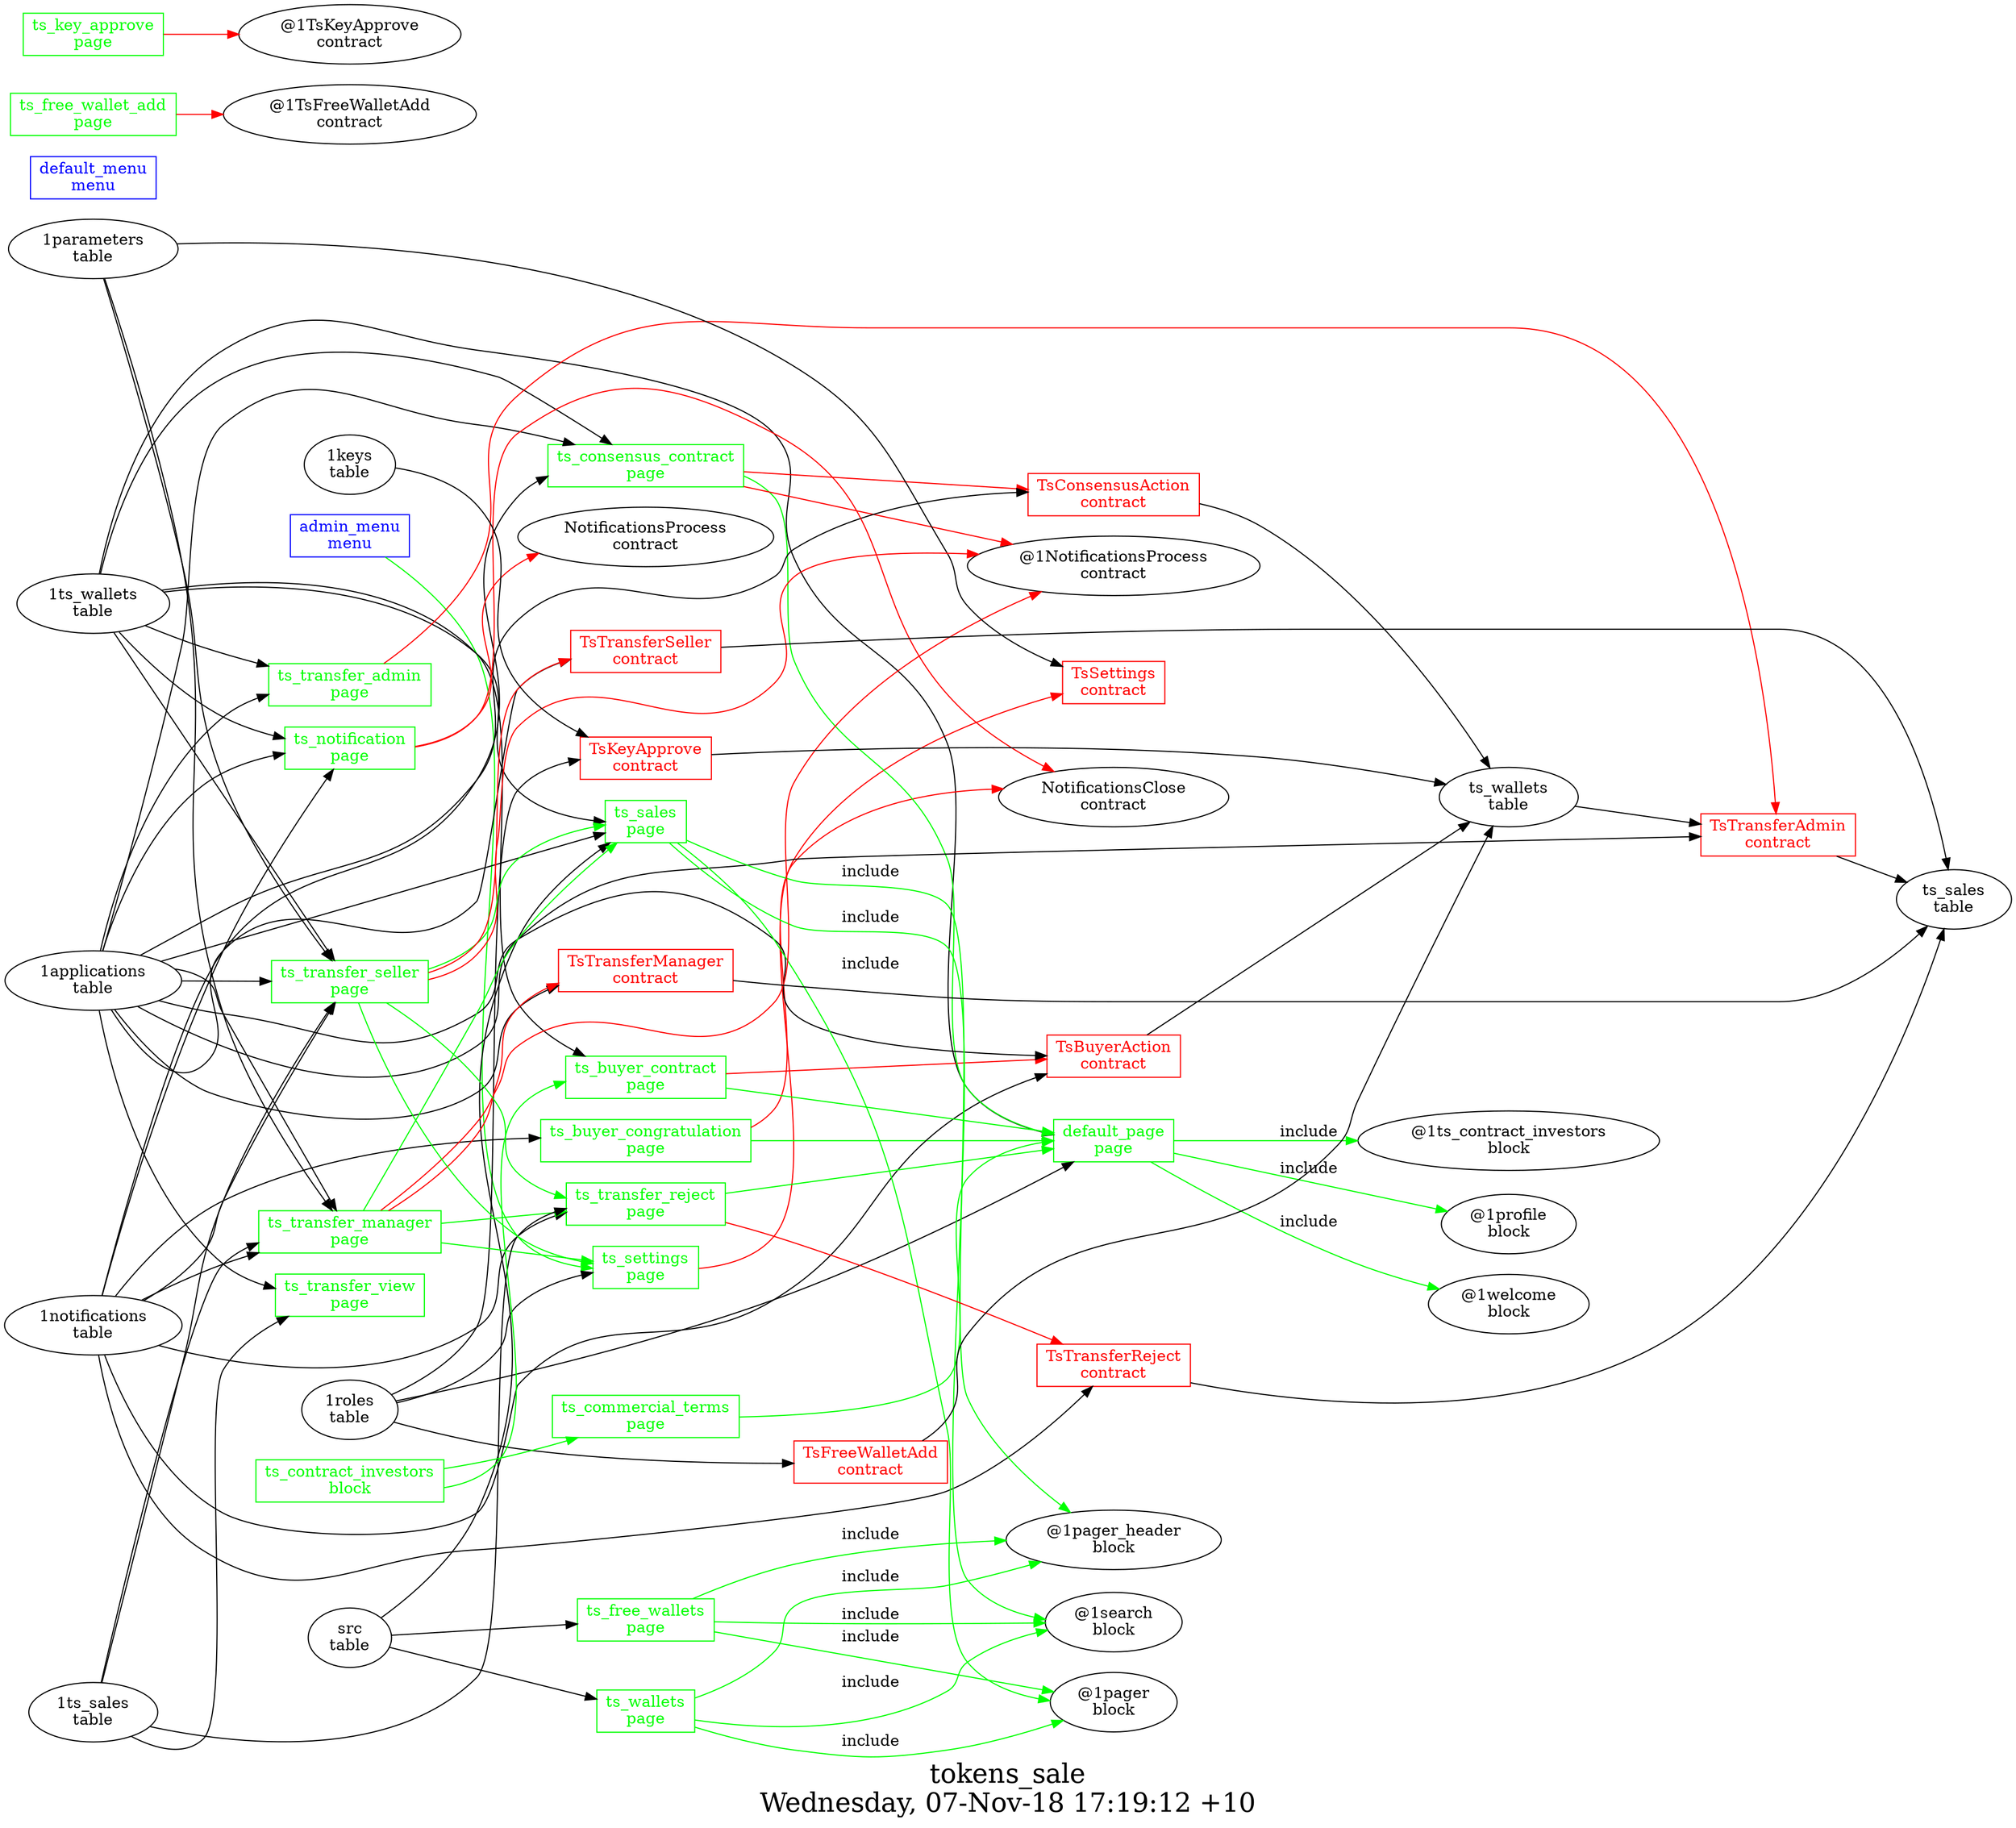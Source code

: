 digraph G {
fontsize="24";
label="tokens_sale\nWednesday, 07-Nov-18 17:19:12 +10";
nojustify=true;
ordering=out;
rankdir=LR;
size="30";
"admin_menu\nmenu" -> "ts_settings\npage"  [ color=green ]
"admin_menu\nmenu" [color=blue, fontcolor=blue, group=menus, shape=record];
"default_menu\nmenu" [color=blue, fontcolor=blue, group=menus, shape=record];
"1ts_wallets\ntable" -> "default_page\npage"
"1roles\ntable" -> "default_page\npage"
"default_page\npage" -> "@1ts_contract_investors\nblock"  [ color=green, label=include ]
"default_page\npage" -> "@1profile\nblock"  [ color=green, label=include ]
"default_page\npage" -> "@1welcome\nblock"  [ color=green, label=include ]
"default_page\npage" [color=green, fontcolor=green, group=pages, shape=record];
"ts_buyer_congratulation\npage" -> "NotificationsClose\ncontract"  [ color=red ]
"1notifications\ntable" -> "ts_buyer_congratulation\npage"
"ts_buyer_congratulation\npage" -> "default_page\npage"  [ color=green ]
"ts_buyer_congratulation\npage" [color=green, fontcolor=green, group=pages, shape=record];
"ts_buyer_contract\npage" -> "TsBuyerAction\ncontract"  [ color=red ]
"1ts_wallets\ntable" -> "ts_buyer_contract\npage"
"ts_buyer_contract\npage" -> "default_page\npage"  [ color=green ]
"ts_buyer_contract\npage" [color=green, fontcolor=green, group=pages, shape=record];
"ts_commercial_terms\npage" -> "default_page\npage"  [ color=green ]
"ts_commercial_terms\npage" [color=green, fontcolor=green, group=pages, shape=record];
"ts_consensus_contract\npage" -> "TsConsensusAction\ncontract"  [ color=red ]
"ts_consensus_contract\npage" -> "@1NotificationsProcess\ncontract"  [ color=red ]
"1applications\ntable" -> "ts_consensus_contract\npage"
"1notifications\ntable" -> "ts_consensus_contract\npage"
"1ts_wallets\ntable" -> "ts_consensus_contract\npage"
"ts_consensus_contract\npage" -> "default_page\npage"  [ color=green ]
"ts_consensus_contract\npage" [color=green, fontcolor=green, group=pages, shape=record];
"ts_free_wallet_add\npage" -> "@1TsFreeWalletAdd\ncontract"  [ color=red ]
"ts_free_wallet_add\npage" [color=green, fontcolor=green, group=pages, shape=record];
"src\ntable" -> "ts_free_wallets\npage"
"ts_free_wallets\npage" -> "@1pager_header\nblock"  [ color=green, label=include ]
"ts_free_wallets\npage" -> "@1search\nblock"  [ color=green, label=include ]
"ts_free_wallets\npage" -> "@1pager\nblock"  [ color=green, label=include ]
"ts_free_wallets\npage" [color=green, fontcolor=green, group=pages, shape=record];
"ts_key_approve\npage" -> "@1TsKeyApprove\ncontract"  [ color=red ]
"ts_key_approve\npage" [color=green, fontcolor=green, group=pages, shape=record];
"ts_notification\npage" -> "NotificationsClose\ncontract"  [ color=red ]
"ts_notification\npage" -> "NotificationsProcess\ncontract"  [ color=red ]
"1applications\ntable" -> "ts_notification\npage"
"1notifications\ntable" -> "ts_notification\npage"
"1ts_wallets\ntable" -> "ts_notification\npage"
"ts_notification\npage" [color=green, fontcolor=green, group=pages, shape=record];
"1applications\ntable" -> "ts_sales\npage"
"src\ntable" -> "ts_sales\npage"
"1ts_wallets\ntable" -> "ts_sales\npage"
"ts_sales\npage" -> "@1pager_header\nblock"  [ color=green, label=include ]
"ts_sales\npage" -> "@1search\nblock"  [ color=green, label=include ]
"ts_sales\npage" -> "@1pager\nblock"  [ color=green, label=include ]
"ts_sales\npage" [color=green, fontcolor=green, group=pages, shape=record];
"ts_settings\npage" -> "TsSettings\ncontract"  [ color=red ]
"1roles\ntable" -> "ts_settings\npage"
"ts_settings\npage" [color=green, fontcolor=green, group=pages, shape=record];
"ts_transfer_admin\npage" -> "TsTransferAdmin\ncontract"  [ color=red ]
"1applications\ntable" -> "ts_transfer_admin\npage"
"1ts_wallets\ntable" -> "ts_transfer_admin\npage"
"ts_transfer_admin\npage" [color=green, fontcolor=green, group=pages, shape=record];
"ts_transfer_manager\npage" -> "TsTransferManager\ncontract"  [ color=red ]
"ts_transfer_manager\npage" -> "@1NotificationsProcess\ncontract"  [ color=red ]
"1applications\ntable" -> "ts_transfer_manager\npage"
"1notifications\ntable" -> "ts_transfer_manager\npage"
"1ts_sales\ntable" -> "ts_transfer_manager\npage"
"1parameters\ntable" -> "ts_transfer_manager\npage"
"ts_transfer_manager\npage" -> "ts_transfer_reject\npage"  [ color=green ]
"ts_transfer_manager\npage" -> "ts_sales\npage"  [ color=green ]
"ts_transfer_manager\npage" -> "ts_settings\npage"  [ color=green ]
"ts_transfer_manager\npage" [color=green, fontcolor=green, group=pages, shape=record];
"ts_transfer_reject\npage" -> "TsTransferReject\ncontract"  [ color=red ]
"1notifications\ntable" -> "ts_transfer_reject\npage"
"1ts_sales\ntable" -> "ts_transfer_reject\npage"
"ts_transfer_reject\npage" -> "default_page\npage"  [ color=green ]
"ts_transfer_reject\npage" [color=green, fontcolor=green, group=pages, shape=record];
"ts_transfer_seller\npage" -> "TsTransferSeller\ncontract"  [ color=red ]
"ts_transfer_seller\npage" -> "@1NotificationsProcess\ncontract"  [ color=red ]
"1applications\ntable" -> "ts_transfer_seller\npage"
"1notifications\ntable" -> "ts_transfer_seller\npage"
"1ts_sales\ntable" -> "ts_transfer_seller\npage"
"1ts_wallets\ntable" -> "ts_transfer_seller\npage"
"1parameters\ntable" -> "ts_transfer_seller\npage"
"ts_transfer_seller\npage" -> "ts_transfer_reject\npage"  [ color=green ]
"ts_transfer_seller\npage" -> "ts_sales\npage"  [ color=green ]
"ts_transfer_seller\npage" -> "ts_settings\npage"  [ color=green ]
"ts_transfer_seller\npage" [color=green, fontcolor=green, group=pages, shape=record];
"1applications\ntable" -> "ts_transfer_view\npage"
"1ts_sales\ntable" -> "ts_transfer_view\npage"
"ts_transfer_view\npage" [color=green, fontcolor=green, group=pages, shape=record];
"src\ntable" -> "ts_wallets\npage"
"ts_wallets\npage" -> "@1pager_header\nblock"  [ color=green, label=include ]
"ts_wallets\npage" -> "@1search\nblock"  [ color=green, label=include ]
"ts_wallets\npage" -> "@1pager\nblock"  [ color=green, label=include ]
"ts_wallets\npage" [color=green, fontcolor=green, group=pages, shape=record];
"ts_contract_investors\nblock" -> "ts_commercial_terms\npage"  [ color=green ]
"ts_contract_investors\nblock" -> "ts_buyer_contract\npage"  [ color=green ]
"ts_contract_investors\nblock" [color=green, fontcolor=green, group=blocks, shape=record];
"TsBuyerAction\ncontract" -> "ts_wallets\ntable"  [ color="" ]
"1applications\ntable" -> "TsBuyerAction\ncontract"
"1notifications\ntable" -> "TsBuyerAction\ncontract"
"TsBuyerAction\ncontract" [color=red, fontcolor=red, group=contracts, shape=record];
"TsConsensusAction\ncontract" -> "ts_wallets\ntable"  [ color="" ]
"1applications\ntable" -> "TsConsensusAction\ncontract"
"TsConsensusAction\ncontract" [color=red, fontcolor=red, group=contracts, shape=record];
"TsFreeWalletAdd\ncontract" -> "ts_wallets\ntable"  [ color="" ]
"1roles\ntable" -> "TsFreeWalletAdd\ncontract"
"TsFreeWalletAdd\ncontract" [color=red, fontcolor=red, group=contracts, shape=record];
"TsKeyApprove\ncontract" -> "ts_wallets\ntable"  [ color="" ]
"1keys\ntable" -> "TsKeyApprove\ncontract"
"1roles\ntable" -> "TsKeyApprove\ncontract"
"TsKeyApprove\ncontract" [color=red, fontcolor=red, group=contracts, shape=record];
"1parameters\ntable" -> "TsSettings\ncontract"
"TsSettings\ncontract" [color=red, fontcolor=red, group=contracts, shape=record];
"TsTransferAdmin\ncontract" -> "ts_sales\ntable"  [ color="" ]
"1applications\ntable" -> "TsTransferAdmin\ncontract"
"ts_wallets\ntable" -> "TsTransferAdmin\ncontract"
"TsTransferAdmin\ncontract" [color=red, fontcolor=red, group=contracts, shape=record];
"TsTransferManager\ncontract" -> "ts_sales\ntable"  [ color="" ]
"1applications\ntable" -> "TsTransferManager\ncontract"
"TsTransferManager\ncontract" [color=red, fontcolor=red, group=contracts, shape=record];
"TsTransferReject\ncontract" -> "ts_sales\ntable"  [ color="" ]
"1notifications\ntable" -> "TsTransferReject\ncontract"
"TsTransferReject\ncontract" [color=red, fontcolor=red, group=contracts, shape=record];
"TsTransferSeller\ncontract" -> "ts_sales\ntable"  [ color="" ]
"1applications\ntable" -> "TsTransferSeller\ncontract"
"TsTransferSeller\ncontract" [color=red, fontcolor=red, group=contracts, shape=record];
"ts_sales\ntable" [color="", fontcolor="", group=tables, shape=""];
"ts_wallets\ntable" [color="", fontcolor="", group=tables, shape=""];
}

